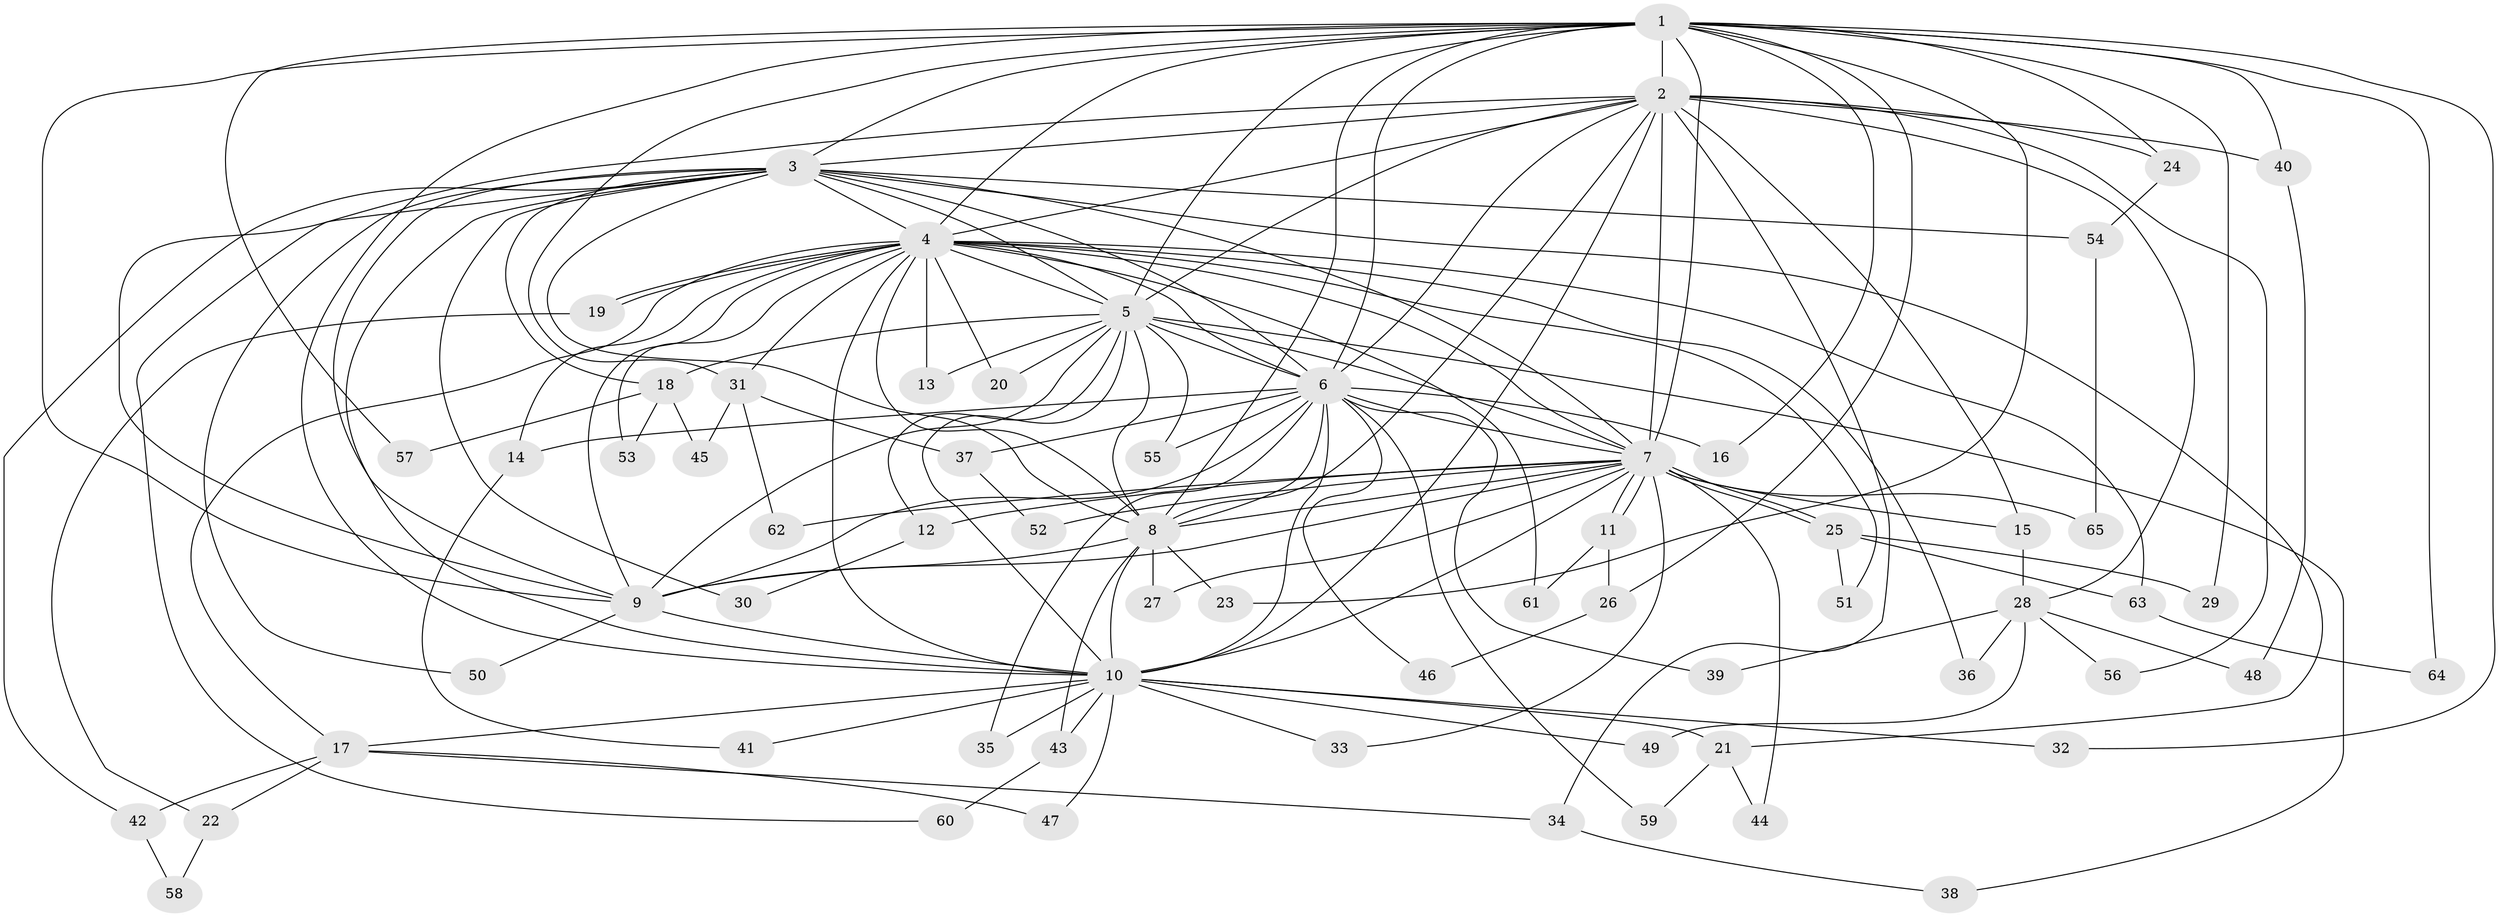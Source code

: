 // Generated by graph-tools (version 1.1) at 2025/43/03/09/25 04:43:07]
// undirected, 65 vertices, 155 edges
graph export_dot {
graph [start="1"]
  node [color=gray90,style=filled];
  1;
  2;
  3;
  4;
  5;
  6;
  7;
  8;
  9;
  10;
  11;
  12;
  13;
  14;
  15;
  16;
  17;
  18;
  19;
  20;
  21;
  22;
  23;
  24;
  25;
  26;
  27;
  28;
  29;
  30;
  31;
  32;
  33;
  34;
  35;
  36;
  37;
  38;
  39;
  40;
  41;
  42;
  43;
  44;
  45;
  46;
  47;
  48;
  49;
  50;
  51;
  52;
  53;
  54;
  55;
  56;
  57;
  58;
  59;
  60;
  61;
  62;
  63;
  64;
  65;
  1 -- 2;
  1 -- 3;
  1 -- 4;
  1 -- 5;
  1 -- 6;
  1 -- 7;
  1 -- 8;
  1 -- 9;
  1 -- 10;
  1 -- 16;
  1 -- 23;
  1 -- 24;
  1 -- 26;
  1 -- 29;
  1 -- 31;
  1 -- 32;
  1 -- 40;
  1 -- 57;
  1 -- 64;
  2 -- 3;
  2 -- 4;
  2 -- 5;
  2 -- 6;
  2 -- 7;
  2 -- 8;
  2 -- 9;
  2 -- 10;
  2 -- 15;
  2 -- 24;
  2 -- 28;
  2 -- 34;
  2 -- 40;
  2 -- 56;
  3 -- 4;
  3 -- 5;
  3 -- 6;
  3 -- 7;
  3 -- 8;
  3 -- 9;
  3 -- 10;
  3 -- 18;
  3 -- 21;
  3 -- 30;
  3 -- 42;
  3 -- 50;
  3 -- 54;
  3 -- 60;
  4 -- 5;
  4 -- 6;
  4 -- 7;
  4 -- 8;
  4 -- 9;
  4 -- 10;
  4 -- 13;
  4 -- 14;
  4 -- 17;
  4 -- 19;
  4 -- 19;
  4 -- 20;
  4 -- 31;
  4 -- 36;
  4 -- 51;
  4 -- 53;
  4 -- 61;
  4 -- 63;
  5 -- 6;
  5 -- 7;
  5 -- 8;
  5 -- 9;
  5 -- 10;
  5 -- 12;
  5 -- 13;
  5 -- 18;
  5 -- 20;
  5 -- 38;
  5 -- 55;
  6 -- 7;
  6 -- 8;
  6 -- 9;
  6 -- 10;
  6 -- 14;
  6 -- 16;
  6 -- 35;
  6 -- 37;
  6 -- 39;
  6 -- 46;
  6 -- 55;
  6 -- 59;
  7 -- 8;
  7 -- 9;
  7 -- 10;
  7 -- 11;
  7 -- 11;
  7 -- 12;
  7 -- 15;
  7 -- 25;
  7 -- 25;
  7 -- 27;
  7 -- 33;
  7 -- 44;
  7 -- 52;
  7 -- 62;
  7 -- 65;
  8 -- 9;
  8 -- 10;
  8 -- 23;
  8 -- 27;
  8 -- 43;
  9 -- 10;
  9 -- 50;
  10 -- 17;
  10 -- 21;
  10 -- 32;
  10 -- 33;
  10 -- 35;
  10 -- 41;
  10 -- 43;
  10 -- 47;
  10 -- 49;
  11 -- 26;
  11 -- 61;
  12 -- 30;
  14 -- 41;
  15 -- 28;
  17 -- 22;
  17 -- 34;
  17 -- 42;
  17 -- 47;
  18 -- 45;
  18 -- 53;
  18 -- 57;
  19 -- 22;
  21 -- 44;
  21 -- 59;
  22 -- 58;
  24 -- 54;
  25 -- 29;
  25 -- 51;
  25 -- 63;
  26 -- 46;
  28 -- 36;
  28 -- 39;
  28 -- 48;
  28 -- 49;
  28 -- 56;
  31 -- 37;
  31 -- 45;
  31 -- 62;
  34 -- 38;
  37 -- 52;
  40 -- 48;
  42 -- 58;
  43 -- 60;
  54 -- 65;
  63 -- 64;
}
